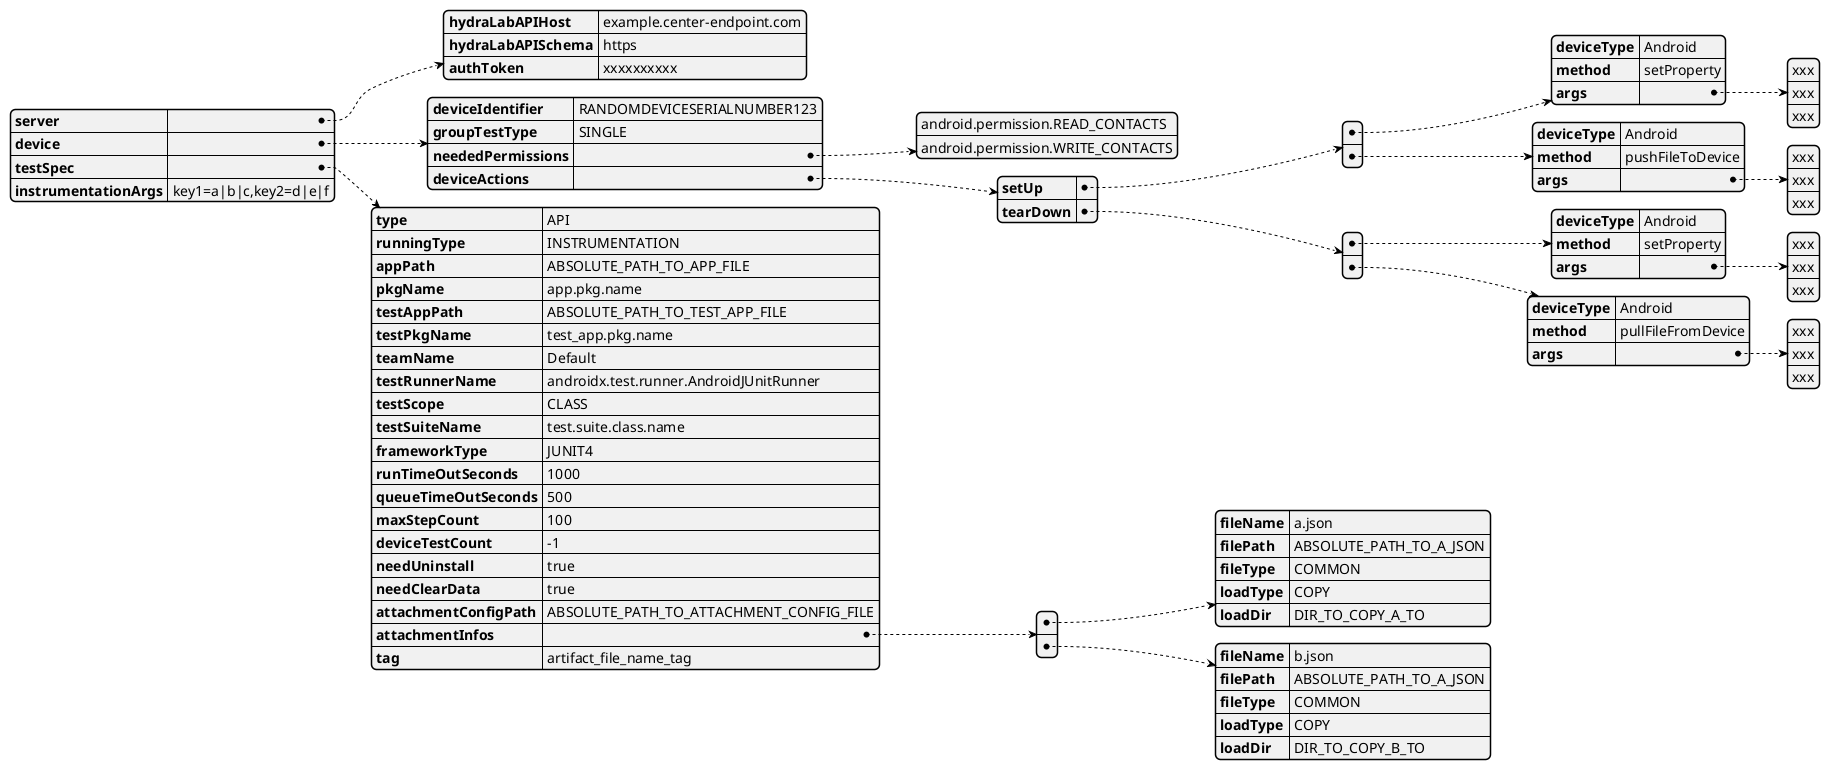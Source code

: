 @startyaml
server:
    hydraLabAPIHost: example.center-endpoint.com
    hydraLabAPISchema: https
    authToken: xxxxxxxxxx
device:
    deviceIdentifier: RANDOMDEVICESERIALNUMBER123
    groupTestType: SINGLE
    neededPermissions:
        - android.permission.READ_CONTACTS
        - android.permission.WRITE_CONTACTS
    deviceActions:
        setUp:
        - deviceType: Android
          method: setProperty
          args:
            - xxx
            - xxx
            - xxx
        - deviceType: Android
          method: pushFileToDevice
          args:
            - xxx
            - xxx
            - xxx
        tearDown:
        - deviceType: Android
          method: setProperty
          args:
          - xxx
          - xxx
          - xxx
        - deviceType: Android
          method: pullFileFromDevice
          args:
          - xxx
          - xxx
          - xxx
testSpec:
    type: API
    runningType: INSTRUMENTATION
    appPath: ABSOLUTE_PATH_TO_APP_FILE
    pkgName: app.pkg.name
    testAppPath: ABSOLUTE_PATH_TO_TEST_APP_FILE
    testPkgName: test_app.pkg.name
    teamName: Default
    testRunnerName: androidx.test.runner.AndroidJUnitRunner
    testScope: CLASS
    testSuiteName: test.suite.class.name
    frameworkType: JUNIT4
    runTimeOutSeconds: 1000
    queueTimeOutSeconds: 500
    maxStepCount: 100
    deviceTestCount: -1
    needUninstall: true
    needClearData: true
    attachmentConfigPath: ABSOLUTE_PATH_TO_ATTACHMENT_CONFIG_FILE
    attachmentInfos:
    - fileName: a.json
      filePath: ABSOLUTE_PATH_TO_A_JSON
      fileType: COMMON
      loadType: COPY
      loadDir: DIR_TO_COPY_A_TO
    - fileName: b.json
      filePath: ABSOLUTE_PATH_TO_A_JSON
      fileType: COMMON
      loadType: COPY
      loadDir: DIR_TO_COPY_B_TO
    tag: artifact_file_name_tag
instrumentationArgs: key1=a|b|c,key2=d|e|f

@endyaml